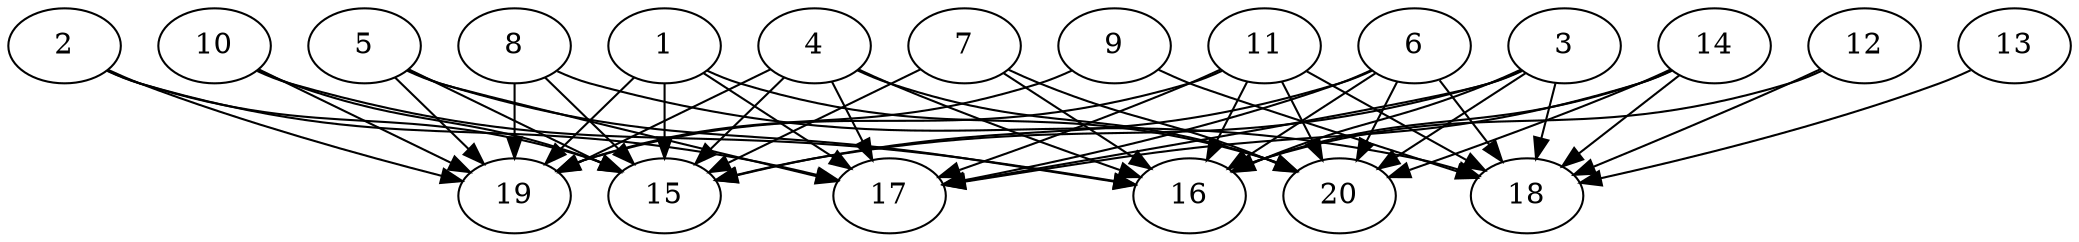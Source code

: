 // DAG automatically generated by daggen at Thu Oct  3 13:58:42 2019
// ./daggen --dot -n 20 --ccr 0.5 --fat 0.9 --regular 0.9 --density 0.7 --mindata 5242880 --maxdata 52428800 
digraph G {
  1 [size="34418688", alpha="0.13", expect_size="17209344"] 
  1 -> 15 [size ="17209344"]
  1 -> 17 [size ="17209344"]
  1 -> 19 [size ="17209344"]
  1 -> 20 [size ="17209344"]
  2 [size="35252224", alpha="0.00", expect_size="17626112"] 
  2 -> 15 [size ="17626112"]
  2 -> 17 [size ="17626112"]
  2 -> 19 [size ="17626112"]
  3 [size="34930688", alpha="0.09", expect_size="17465344"] 
  3 -> 15 [size ="17465344"]
  3 -> 16 [size ="17465344"]
  3 -> 17 [size ="17465344"]
  3 -> 18 [size ="17465344"]
  3 -> 20 [size ="17465344"]
  4 [size="35831808", alpha="0.01", expect_size="17915904"] 
  4 -> 15 [size ="17915904"]
  4 -> 16 [size ="17915904"]
  4 -> 17 [size ="17915904"]
  4 -> 19 [size ="17915904"]
  4 -> 20 [size ="17915904"]
  5 [size="102291456", alpha="0.14", expect_size="51145728"] 
  5 -> 15 [size ="51145728"]
  5 -> 16 [size ="51145728"]
  5 -> 17 [size ="51145728"]
  5 -> 19 [size ="51145728"]
  6 [size="63688704", alpha="0.17", expect_size="31844352"] 
  6 -> 15 [size ="31844352"]
  6 -> 16 [size ="31844352"]
  6 -> 17 [size ="31844352"]
  6 -> 18 [size ="31844352"]
  6 -> 20 [size ="31844352"]
  7 [size="16281600", alpha="0.08", expect_size="8140800"] 
  7 -> 15 [size ="8140800"]
  7 -> 16 [size ="8140800"]
  7 -> 20 [size ="8140800"]
  8 [size="39702528", alpha="0.04", expect_size="19851264"] 
  8 -> 15 [size ="19851264"]
  8 -> 18 [size ="19851264"]
  8 -> 19 [size ="19851264"]
  9 [size="32905216", alpha="0.14", expect_size="16452608"] 
  9 -> 18 [size ="16452608"]
  9 -> 19 [size ="16452608"]
  10 [size="71186432", alpha="0.10", expect_size="35593216"] 
  10 -> 15 [size ="35593216"]
  10 -> 16 [size ="35593216"]
  10 -> 19 [size ="35593216"]
  11 [size="48975872", alpha="0.16", expect_size="24487936"] 
  11 -> 16 [size ="24487936"]
  11 -> 17 [size ="24487936"]
  11 -> 18 [size ="24487936"]
  11 -> 19 [size ="24487936"]
  11 -> 20 [size ="24487936"]
  12 [size="15572992", alpha="0.13", expect_size="7786496"] 
  12 -> 16 [size ="7786496"]
  12 -> 18 [size ="7786496"]
  13 [size="16658432", alpha="0.14", expect_size="8329216"] 
  13 -> 18 [size ="8329216"]
  14 [size="58697728", alpha="0.06", expect_size="29348864"] 
  14 -> 16 [size ="29348864"]
  14 -> 17 [size ="29348864"]
  14 -> 18 [size ="29348864"]
  14 -> 20 [size ="29348864"]
  15 [size="62758912", alpha="0.19", expect_size="31379456"] 
  16 [size="33472512", alpha="0.08", expect_size="16736256"] 
  17 [size="17182720", alpha="0.04", expect_size="8591360"] 
  18 [size="52606976", alpha="0.05", expect_size="26303488"] 
  19 [size="72060928", alpha="0.06", expect_size="36030464"] 
  20 [size="44253184", alpha="0.19", expect_size="22126592"] 
}
